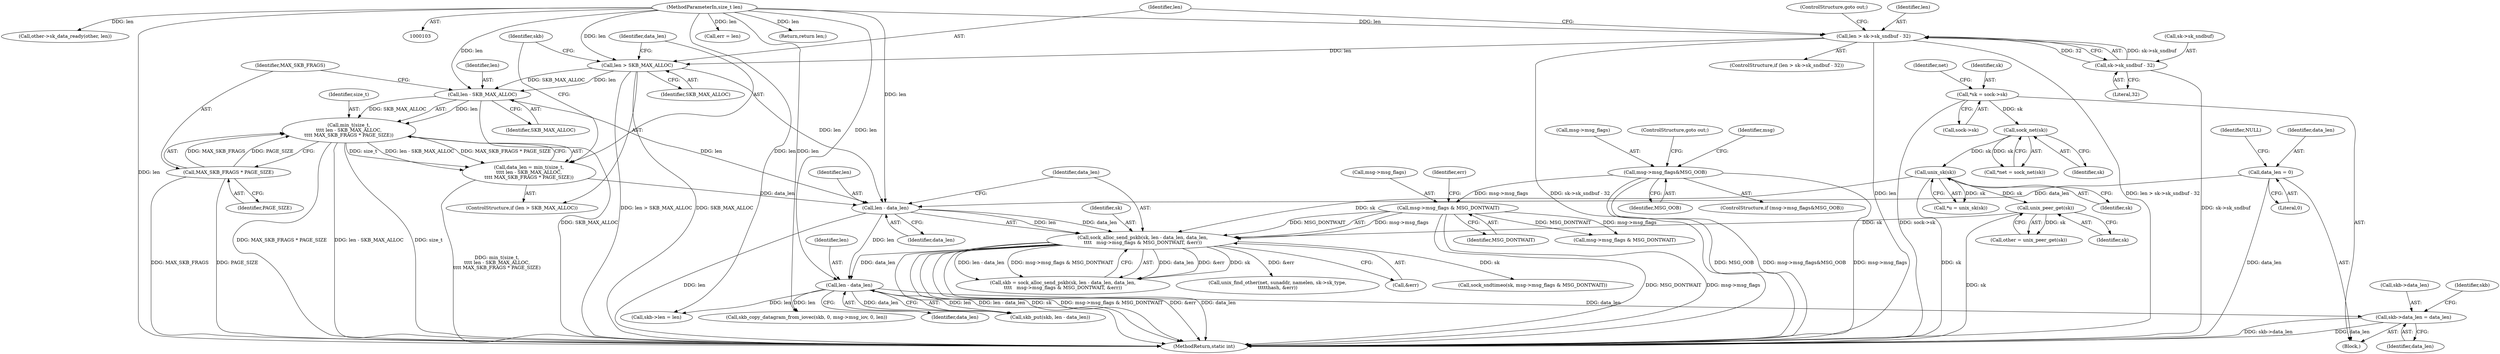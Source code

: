 digraph "0_linux_e0e3cea46d31d23dc40df0a49a7a2c04fe8edfea_0@pointer" {
"1000326" [label="(Call,skb->data_len = data_len)"];
"1000323" [label="(Call,len - data_len)"];
"1000282" [label="(Call,len - data_len)"];
"1000265" [label="(Call,len > SKB_MAX_ALLOC)"];
"1000256" [label="(Call,len > sk->sk_sndbuf - 32)"];
"1000107" [label="(MethodParameterIn,size_t len)"];
"1000258" [label="(Call,sk->sk_sndbuf - 32)"];
"1000272" [label="(Call,len - SKB_MAX_ALLOC)"];
"1000268" [label="(Call,data_len = min_t(size_t,\n\t\t\t\t len - SKB_MAX_ALLOC,\n\t\t\t\t MAX_SKB_FRAGS * PAGE_SIZE))"];
"1000270" [label="(Call,min_t(size_t,\n\t\t\t\t len - SKB_MAX_ALLOC,\n\t\t\t\t MAX_SKB_FRAGS * PAGE_SIZE))"];
"1000275" [label="(Call,MAX_SKB_FRAGS * PAGE_SIZE)"];
"1000151" [label="(Call,data_len = 0)"];
"1000280" [label="(Call,sock_alloc_send_pskb(sk, len - data_len, data_len,\n\t\t\t\t   msg->msg_flags & MSG_DONTWAIT, &err))"];
"1000225" [label="(Call,unix_peer_get(sk))"];
"1000128" [label="(Call,unix_sk(sk))"];
"1000123" [label="(Call,sock_net(sk))"];
"1000115" [label="(Call,*sk = sock->sk)"];
"1000286" [label="(Call,msg->msg_flags & MSG_DONTWAIT)"];
"1000186" [label="(Call,msg->msg_flags&MSG_OOB)"];
"1000285" [label="(Identifier,data_len)"];
"1000327" [label="(Call,skb->data_len)"];
"1000278" [label="(Call,skb = sock_alloc_send_pskb(sk, len - data_len, data_len,\n\t\t\t\t   msg->msg_flags & MSG_DONTWAIT, &err))"];
"1000279" [label="(Identifier,skb)"];
"1000325" [label="(Identifier,data_len)"];
"1000121" [label="(Call,*net = sock_net(sk))"];
"1000292" [label="(Identifier,err)"];
"1000326" [label="(Call,skb->data_len = data_len)"];
"1000126" [label="(Call,*u = unix_sk(sk))"];
"1000287" [label="(Call,msg->msg_flags)"];
"1000330" [label="(Identifier,data_len)"];
"1000374" [label="(Call,unix_find_other(net, sunaddr, namelen, sk->sk_type,\n\t\t\t\t\thash, &err))"];
"1000321" [label="(Call,skb_put(skb, len - data_len))"];
"1000128" [label="(Call,unix_sk(sk))"];
"1000258" [label="(Call,sk->sk_sndbuf - 32)"];
"1000122" [label="(Identifier,net)"];
"1000267" [label="(Identifier,SKB_MAX_ALLOC)"];
"1000281" [label="(Identifier,sk)"];
"1000151" [label="(Call,data_len = 0)"];
"1000186" [label="(Call,msg->msg_flags&MSG_OOB)"];
"1000257" [label="(Identifier,len)"];
"1000273" [label="(Identifier,len)"];
"1000191" [label="(ControlStructure,goto out;)"];
"1000223" [label="(Call,other = unix_peer_get(sk))"];
"1000331" [label="(Call,skb->len = len)"];
"1000256" [label="(Call,len > sk->sk_sndbuf - 32)"];
"1000270" [label="(Call,min_t(size_t,\n\t\t\t\t len - SKB_MAX_ALLOC,\n\t\t\t\t MAX_SKB_FRAGS * PAGE_SIZE))"];
"1000291" [label="(Call,&err)"];
"1000194" [label="(Identifier,msg)"];
"1000284" [label="(Identifier,data_len)"];
"1000225" [label="(Call,unix_peer_get(sk))"];
"1000277" [label="(Identifier,PAGE_SIZE)"];
"1000117" [label="(Call,sock->sk)"];
"1000323" [label="(Call,len - data_len)"];
"1000286" [label="(Call,msg->msg_flags & MSG_DONTWAIT)"];
"1000190" [label="(Identifier,MSG_OOB)"];
"1000353" [label="(Call,msg->msg_flags & MSG_DONTWAIT)"];
"1000156" [label="(Identifier,NULL)"];
"1000271" [label="(Identifier,size_t)"];
"1000290" [label="(Identifier,MSG_DONTWAIT)"];
"1000108" [label="(Block,)"];
"1000264" [label="(ControlStructure,if (len > SKB_MAX_ALLOC))"];
"1000124" [label="(Identifier,sk)"];
"1000396" [label="(Call,err = len)"];
"1000153" [label="(Literal,0)"];
"1000129" [label="(Identifier,sk)"];
"1000266" [label="(Identifier,len)"];
"1000107" [label="(MethodParameterIn,size_t len)"];
"1000560" [label="(Return,return len;)"];
"1000187" [label="(Call,msg->msg_flags)"];
"1000265" [label="(Call,len > SKB_MAX_ALLOC)"];
"1000255" [label="(ControlStructure,if (len > sk->sk_sndbuf - 32))"];
"1000282" [label="(Call,len - data_len)"];
"1000275" [label="(Call,MAX_SKB_FRAGS * PAGE_SIZE)"];
"1000269" [label="(Identifier,data_len)"];
"1000116" [label="(Identifier,sk)"];
"1000551" [label="(Call,other->sk_data_ready(other, len))"];
"1000338" [label="(Call,skb_copy_datagram_from_iovec(skb, 0, msg->msg_iov, 0, len))"];
"1000272" [label="(Call,len - SKB_MAX_ALLOC)"];
"1000268" [label="(Call,data_len = min_t(size_t,\n\t\t\t\t len - SKB_MAX_ALLOC,\n\t\t\t\t MAX_SKB_FRAGS * PAGE_SIZE))"];
"1000263" [label="(ControlStructure,goto out;)"];
"1000283" [label="(Identifier,len)"];
"1000226" [label="(Identifier,sk)"];
"1000274" [label="(Identifier,SKB_MAX_ALLOC)"];
"1000280" [label="(Call,sock_alloc_send_pskb(sk, len - data_len, data_len,\n\t\t\t\t   msg->msg_flags & MSG_DONTWAIT, &err))"];
"1000152" [label="(Identifier,data_len)"];
"1000115" [label="(Call,*sk = sock->sk)"];
"1000276" [label="(Identifier,MAX_SKB_FRAGS)"];
"1000333" [label="(Identifier,skb)"];
"1000259" [label="(Call,sk->sk_sndbuf)"];
"1000185" [label="(ControlStructure,if (msg->msg_flags&MSG_OOB))"];
"1000262" [label="(Literal,32)"];
"1000123" [label="(Call,sock_net(sk))"];
"1000579" [label="(MethodReturn,static int)"];
"1000351" [label="(Call,sock_sndtimeo(sk, msg->msg_flags & MSG_DONTWAIT))"];
"1000324" [label="(Identifier,len)"];
"1000326" -> "1000108"  [label="AST: "];
"1000326" -> "1000330"  [label="CFG: "];
"1000327" -> "1000326"  [label="AST: "];
"1000330" -> "1000326"  [label="AST: "];
"1000333" -> "1000326"  [label="CFG: "];
"1000326" -> "1000579"  [label="DDG: data_len"];
"1000326" -> "1000579"  [label="DDG: skb->data_len"];
"1000323" -> "1000326"  [label="DDG: data_len"];
"1000323" -> "1000321"  [label="AST: "];
"1000323" -> "1000325"  [label="CFG: "];
"1000324" -> "1000323"  [label="AST: "];
"1000325" -> "1000323"  [label="AST: "];
"1000321" -> "1000323"  [label="CFG: "];
"1000323" -> "1000321"  [label="DDG: len"];
"1000323" -> "1000321"  [label="DDG: data_len"];
"1000282" -> "1000323"  [label="DDG: len"];
"1000107" -> "1000323"  [label="DDG: len"];
"1000280" -> "1000323"  [label="DDG: data_len"];
"1000323" -> "1000331"  [label="DDG: len"];
"1000323" -> "1000338"  [label="DDG: len"];
"1000282" -> "1000280"  [label="AST: "];
"1000282" -> "1000284"  [label="CFG: "];
"1000283" -> "1000282"  [label="AST: "];
"1000284" -> "1000282"  [label="AST: "];
"1000285" -> "1000282"  [label="CFG: "];
"1000282" -> "1000579"  [label="DDG: len"];
"1000282" -> "1000280"  [label="DDG: len"];
"1000282" -> "1000280"  [label="DDG: data_len"];
"1000265" -> "1000282"  [label="DDG: len"];
"1000272" -> "1000282"  [label="DDG: len"];
"1000107" -> "1000282"  [label="DDG: len"];
"1000268" -> "1000282"  [label="DDG: data_len"];
"1000151" -> "1000282"  [label="DDG: data_len"];
"1000265" -> "1000264"  [label="AST: "];
"1000265" -> "1000267"  [label="CFG: "];
"1000266" -> "1000265"  [label="AST: "];
"1000267" -> "1000265"  [label="AST: "];
"1000269" -> "1000265"  [label="CFG: "];
"1000279" -> "1000265"  [label="CFG: "];
"1000265" -> "1000579"  [label="DDG: len > SKB_MAX_ALLOC"];
"1000265" -> "1000579"  [label="DDG: SKB_MAX_ALLOC"];
"1000256" -> "1000265"  [label="DDG: len"];
"1000107" -> "1000265"  [label="DDG: len"];
"1000265" -> "1000272"  [label="DDG: len"];
"1000265" -> "1000272"  [label="DDG: SKB_MAX_ALLOC"];
"1000256" -> "1000255"  [label="AST: "];
"1000256" -> "1000258"  [label="CFG: "];
"1000257" -> "1000256"  [label="AST: "];
"1000258" -> "1000256"  [label="AST: "];
"1000263" -> "1000256"  [label="CFG: "];
"1000266" -> "1000256"  [label="CFG: "];
"1000256" -> "1000579"  [label="DDG: sk->sk_sndbuf - 32"];
"1000256" -> "1000579"  [label="DDG: len"];
"1000256" -> "1000579"  [label="DDG: len > sk->sk_sndbuf - 32"];
"1000107" -> "1000256"  [label="DDG: len"];
"1000258" -> "1000256"  [label="DDG: sk->sk_sndbuf"];
"1000258" -> "1000256"  [label="DDG: 32"];
"1000107" -> "1000103"  [label="AST: "];
"1000107" -> "1000579"  [label="DDG: len"];
"1000107" -> "1000272"  [label="DDG: len"];
"1000107" -> "1000331"  [label="DDG: len"];
"1000107" -> "1000338"  [label="DDG: len"];
"1000107" -> "1000396"  [label="DDG: len"];
"1000107" -> "1000551"  [label="DDG: len"];
"1000107" -> "1000560"  [label="DDG: len"];
"1000258" -> "1000262"  [label="CFG: "];
"1000259" -> "1000258"  [label="AST: "];
"1000262" -> "1000258"  [label="AST: "];
"1000258" -> "1000579"  [label="DDG: sk->sk_sndbuf"];
"1000272" -> "1000270"  [label="AST: "];
"1000272" -> "1000274"  [label="CFG: "];
"1000273" -> "1000272"  [label="AST: "];
"1000274" -> "1000272"  [label="AST: "];
"1000276" -> "1000272"  [label="CFG: "];
"1000272" -> "1000579"  [label="DDG: SKB_MAX_ALLOC"];
"1000272" -> "1000270"  [label="DDG: len"];
"1000272" -> "1000270"  [label="DDG: SKB_MAX_ALLOC"];
"1000268" -> "1000264"  [label="AST: "];
"1000268" -> "1000270"  [label="CFG: "];
"1000269" -> "1000268"  [label="AST: "];
"1000270" -> "1000268"  [label="AST: "];
"1000279" -> "1000268"  [label="CFG: "];
"1000268" -> "1000579"  [label="DDG: min_t(size_t,\n\t\t\t\t len - SKB_MAX_ALLOC,\n\t\t\t\t MAX_SKB_FRAGS * PAGE_SIZE)"];
"1000270" -> "1000268"  [label="DDG: size_t"];
"1000270" -> "1000268"  [label="DDG: len - SKB_MAX_ALLOC"];
"1000270" -> "1000268"  [label="DDG: MAX_SKB_FRAGS * PAGE_SIZE"];
"1000270" -> "1000275"  [label="CFG: "];
"1000271" -> "1000270"  [label="AST: "];
"1000275" -> "1000270"  [label="AST: "];
"1000270" -> "1000579"  [label="DDG: MAX_SKB_FRAGS * PAGE_SIZE"];
"1000270" -> "1000579"  [label="DDG: len - SKB_MAX_ALLOC"];
"1000270" -> "1000579"  [label="DDG: size_t"];
"1000275" -> "1000270"  [label="DDG: MAX_SKB_FRAGS"];
"1000275" -> "1000270"  [label="DDG: PAGE_SIZE"];
"1000275" -> "1000277"  [label="CFG: "];
"1000276" -> "1000275"  [label="AST: "];
"1000277" -> "1000275"  [label="AST: "];
"1000275" -> "1000579"  [label="DDG: MAX_SKB_FRAGS"];
"1000275" -> "1000579"  [label="DDG: PAGE_SIZE"];
"1000151" -> "1000108"  [label="AST: "];
"1000151" -> "1000153"  [label="CFG: "];
"1000152" -> "1000151"  [label="AST: "];
"1000153" -> "1000151"  [label="AST: "];
"1000156" -> "1000151"  [label="CFG: "];
"1000151" -> "1000579"  [label="DDG: data_len"];
"1000280" -> "1000278"  [label="AST: "];
"1000280" -> "1000291"  [label="CFG: "];
"1000281" -> "1000280"  [label="AST: "];
"1000285" -> "1000280"  [label="AST: "];
"1000286" -> "1000280"  [label="AST: "];
"1000291" -> "1000280"  [label="AST: "];
"1000278" -> "1000280"  [label="CFG: "];
"1000280" -> "1000579"  [label="DDG: msg->msg_flags & MSG_DONTWAIT"];
"1000280" -> "1000579"  [label="DDG: &err"];
"1000280" -> "1000579"  [label="DDG: data_len"];
"1000280" -> "1000579"  [label="DDG: len - data_len"];
"1000280" -> "1000579"  [label="DDG: sk"];
"1000280" -> "1000278"  [label="DDG: data_len"];
"1000280" -> "1000278"  [label="DDG: &err"];
"1000280" -> "1000278"  [label="DDG: sk"];
"1000280" -> "1000278"  [label="DDG: len - data_len"];
"1000280" -> "1000278"  [label="DDG: msg->msg_flags & MSG_DONTWAIT"];
"1000225" -> "1000280"  [label="DDG: sk"];
"1000128" -> "1000280"  [label="DDG: sk"];
"1000286" -> "1000280"  [label="DDG: msg->msg_flags"];
"1000286" -> "1000280"  [label="DDG: MSG_DONTWAIT"];
"1000280" -> "1000351"  [label="DDG: sk"];
"1000280" -> "1000374"  [label="DDG: &err"];
"1000225" -> "1000223"  [label="AST: "];
"1000225" -> "1000226"  [label="CFG: "];
"1000226" -> "1000225"  [label="AST: "];
"1000223" -> "1000225"  [label="CFG: "];
"1000225" -> "1000579"  [label="DDG: sk"];
"1000225" -> "1000223"  [label="DDG: sk"];
"1000128" -> "1000225"  [label="DDG: sk"];
"1000128" -> "1000126"  [label="AST: "];
"1000128" -> "1000129"  [label="CFG: "];
"1000129" -> "1000128"  [label="AST: "];
"1000126" -> "1000128"  [label="CFG: "];
"1000128" -> "1000579"  [label="DDG: sk"];
"1000128" -> "1000126"  [label="DDG: sk"];
"1000123" -> "1000128"  [label="DDG: sk"];
"1000123" -> "1000121"  [label="AST: "];
"1000123" -> "1000124"  [label="CFG: "];
"1000124" -> "1000123"  [label="AST: "];
"1000121" -> "1000123"  [label="CFG: "];
"1000123" -> "1000121"  [label="DDG: sk"];
"1000115" -> "1000123"  [label="DDG: sk"];
"1000115" -> "1000108"  [label="AST: "];
"1000115" -> "1000117"  [label="CFG: "];
"1000116" -> "1000115"  [label="AST: "];
"1000117" -> "1000115"  [label="AST: "];
"1000122" -> "1000115"  [label="CFG: "];
"1000115" -> "1000579"  [label="DDG: sock->sk"];
"1000286" -> "1000290"  [label="CFG: "];
"1000287" -> "1000286"  [label="AST: "];
"1000290" -> "1000286"  [label="AST: "];
"1000292" -> "1000286"  [label="CFG: "];
"1000286" -> "1000579"  [label="DDG: MSG_DONTWAIT"];
"1000286" -> "1000579"  [label="DDG: msg->msg_flags"];
"1000186" -> "1000286"  [label="DDG: msg->msg_flags"];
"1000286" -> "1000353"  [label="DDG: msg->msg_flags"];
"1000286" -> "1000353"  [label="DDG: MSG_DONTWAIT"];
"1000186" -> "1000185"  [label="AST: "];
"1000186" -> "1000190"  [label="CFG: "];
"1000187" -> "1000186"  [label="AST: "];
"1000190" -> "1000186"  [label="AST: "];
"1000191" -> "1000186"  [label="CFG: "];
"1000194" -> "1000186"  [label="CFG: "];
"1000186" -> "1000579"  [label="DDG: msg->msg_flags&MSG_OOB"];
"1000186" -> "1000579"  [label="DDG: msg->msg_flags"];
"1000186" -> "1000579"  [label="DDG: MSG_OOB"];
}

